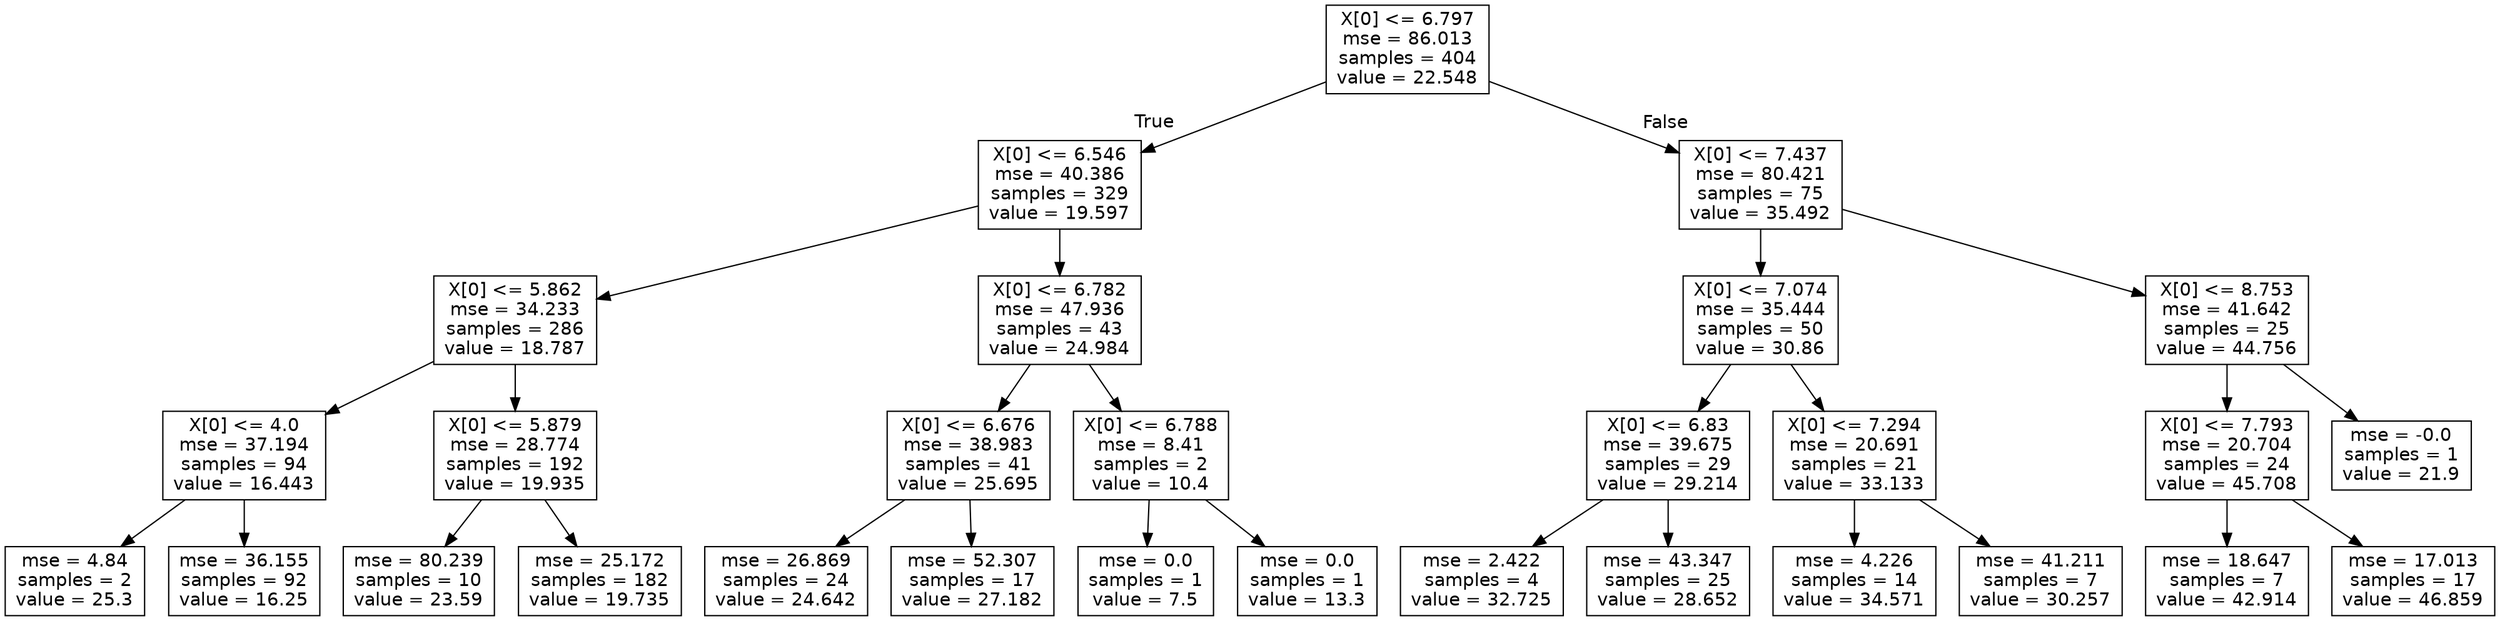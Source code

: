 digraph Tree {
node [shape=box, fontname="helvetica"] ;
edge [fontname="helvetica"] ;
0 [label="X[0] <= 6.797\nmse = 86.013\nsamples = 404\nvalue = 22.548"] ;
1 [label="X[0] <= 6.546\nmse = 40.386\nsamples = 329\nvalue = 19.597"] ;
0 -> 1 [labeldistance=2.5, labelangle=45, headlabel="True"] ;
2 [label="X[0] <= 5.862\nmse = 34.233\nsamples = 286\nvalue = 18.787"] ;
1 -> 2 ;
3 [label="X[0] <= 4.0\nmse = 37.194\nsamples = 94\nvalue = 16.443"] ;
2 -> 3 ;
4 [label="mse = 4.84\nsamples = 2\nvalue = 25.3"] ;
3 -> 4 ;
5 [label="mse = 36.155\nsamples = 92\nvalue = 16.25"] ;
3 -> 5 ;
6 [label="X[0] <= 5.879\nmse = 28.774\nsamples = 192\nvalue = 19.935"] ;
2 -> 6 ;
7 [label="mse = 80.239\nsamples = 10\nvalue = 23.59"] ;
6 -> 7 ;
8 [label="mse = 25.172\nsamples = 182\nvalue = 19.735"] ;
6 -> 8 ;
9 [label="X[0] <= 6.782\nmse = 47.936\nsamples = 43\nvalue = 24.984"] ;
1 -> 9 ;
10 [label="X[0] <= 6.676\nmse = 38.983\nsamples = 41\nvalue = 25.695"] ;
9 -> 10 ;
11 [label="mse = 26.869\nsamples = 24\nvalue = 24.642"] ;
10 -> 11 ;
12 [label="mse = 52.307\nsamples = 17\nvalue = 27.182"] ;
10 -> 12 ;
13 [label="X[0] <= 6.788\nmse = 8.41\nsamples = 2\nvalue = 10.4"] ;
9 -> 13 ;
14 [label="mse = 0.0\nsamples = 1\nvalue = 7.5"] ;
13 -> 14 ;
15 [label="mse = 0.0\nsamples = 1\nvalue = 13.3"] ;
13 -> 15 ;
16 [label="X[0] <= 7.437\nmse = 80.421\nsamples = 75\nvalue = 35.492"] ;
0 -> 16 [labeldistance=2.5, labelangle=-45, headlabel="False"] ;
17 [label="X[0] <= 7.074\nmse = 35.444\nsamples = 50\nvalue = 30.86"] ;
16 -> 17 ;
18 [label="X[0] <= 6.83\nmse = 39.675\nsamples = 29\nvalue = 29.214"] ;
17 -> 18 ;
19 [label="mse = 2.422\nsamples = 4\nvalue = 32.725"] ;
18 -> 19 ;
20 [label="mse = 43.347\nsamples = 25\nvalue = 28.652"] ;
18 -> 20 ;
21 [label="X[0] <= 7.294\nmse = 20.691\nsamples = 21\nvalue = 33.133"] ;
17 -> 21 ;
22 [label="mse = 4.226\nsamples = 14\nvalue = 34.571"] ;
21 -> 22 ;
23 [label="mse = 41.211\nsamples = 7\nvalue = 30.257"] ;
21 -> 23 ;
24 [label="X[0] <= 8.753\nmse = 41.642\nsamples = 25\nvalue = 44.756"] ;
16 -> 24 ;
25 [label="X[0] <= 7.793\nmse = 20.704\nsamples = 24\nvalue = 45.708"] ;
24 -> 25 ;
26 [label="mse = 18.647\nsamples = 7\nvalue = 42.914"] ;
25 -> 26 ;
27 [label="mse = 17.013\nsamples = 17\nvalue = 46.859"] ;
25 -> 27 ;
28 [label="mse = -0.0\nsamples = 1\nvalue = 21.9"] ;
24 -> 28 ;
}